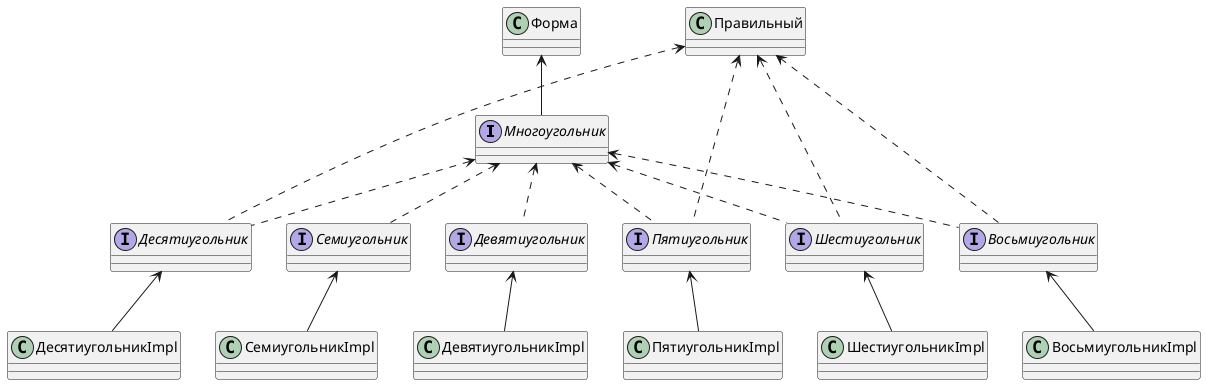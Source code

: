 @startuml


interface Многоугольник
interface Пятиугольник
class ПятиугольникImpl

interface Шестиугольник
class ШестиугольникImpl

interface Семиугольник
class СемиугольникImpl

interface Восьмиугольник
class ВосьмиугольникImpl

interface Девятиугольник
class ДевятиугольникImpl

interface Десятиугольник
class ДесятиугольникImpl

Форма <-- Многоугольник

Многоугольник <.. Пятиугольник
Многоугольник <.. Шестиугольник
Многоугольник <.. Семиугольник
Многоугольник <.. Восьмиугольник
Многоугольник <.. Девятиугольник
Многоугольник <.. Десятиугольник

Пятиугольник  <-- ПятиугольникImpl
Шестиугольник  <-- ШестиугольникImpl
Семиугольник  <-- СемиугольникImpl
Восьмиугольник  <-- ВосьмиугольникImpl
Девятиугольник  <-- ДевятиугольникImpl
Десятиугольник  <-- ДесятиугольникImpl

Правильный <... Пятиугольник
Правильный <... Шестиугольник
Правильный <... Восьмиугольник
Правильный <... Десятиугольник


@enduml